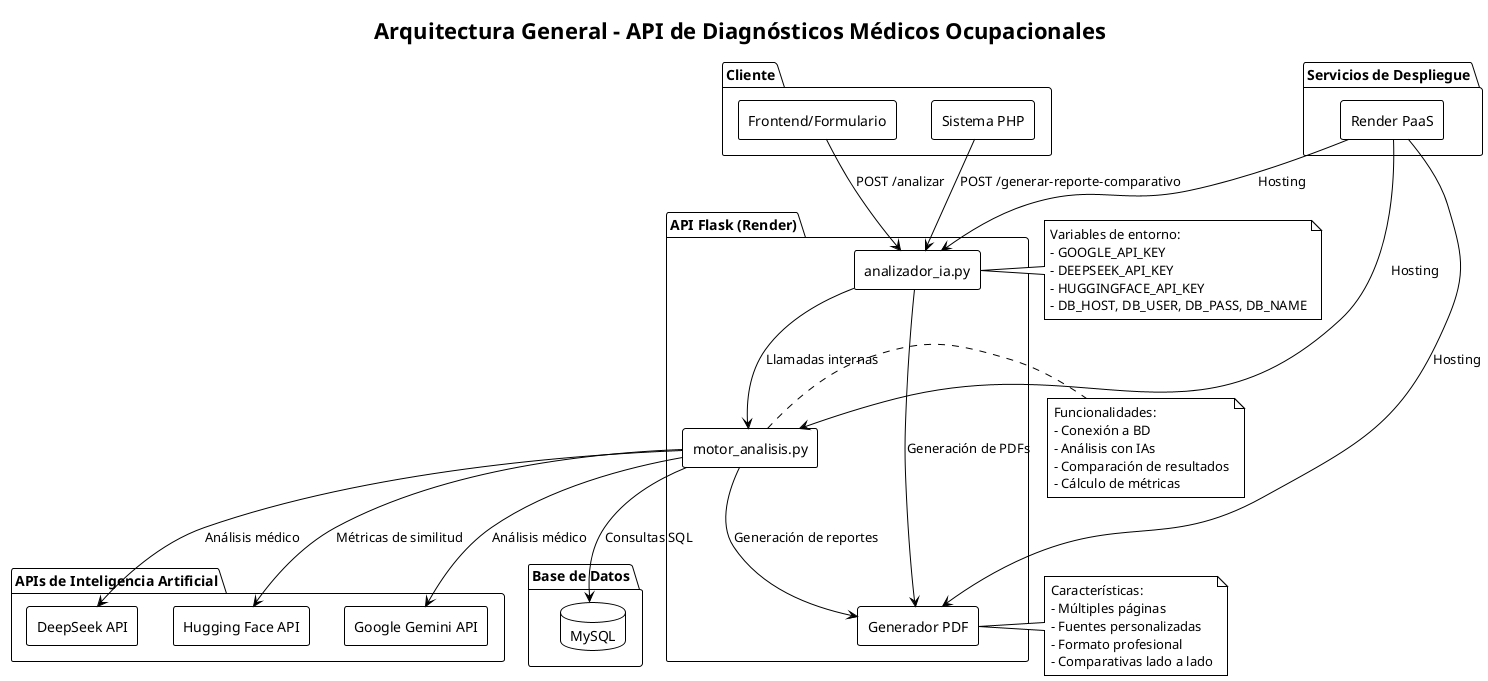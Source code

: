 @startuml Arquitectura General del Sistema
!theme plain
skinparam backgroundColor #FFFFFF
skinparam componentStyle rectangle

title Arquitectura General - API de Diagnósticos Médicos Ocupacionales

package "Cliente" {
    [Frontend/Formulario] as frontend
    [Sistema PHP] as php
}

package "API Flask (Render)" {
    [analizador_ia.py] as api
    [motor_analisis.py] as motor
    [Generador PDF] as pdf_gen
}

package "APIs de Inteligencia Artificial" {
    [Google Gemini API] as gemini
    [DeepSeek API] as deepseek
    [Hugging Face API] as huggingface
}

package "Base de Datos" {
    database "MySQL" as db
}

package "Servicios de Despliegue" {
    [Render PaaS] as render
}

' Conexiones principales
frontend --> api : POST /analizar
php --> api : POST /generar-reporte-comparativo
api --> motor : Llamadas internas
motor --> db : Consultas SQL
motor --> gemini : Análisis médico
motor --> deepseek : Análisis médico
motor --> huggingface : Métricas de similitud
motor --> pdf_gen : Generación de reportes
api --> pdf_gen : Generación de PDFs

' Despliegue
render --> api : Hosting
render --> motor : Hosting
render --> pdf_gen : Hosting

' Variables de entorno
note right of api
Variables de entorno:
- GOOGLE_API_KEY
- DEEPSEEK_API_KEY
- HUGGINGFACE_API_KEY
- DB_HOST, DB_USER, DB_PASS, DB_NAME
end note

note right of motor
Funcionalidades:
- Conexión a BD
- Análisis con IAs
- Comparación de resultados
- Cálculo de métricas
end note

note right of pdf_gen
Características:
- Múltiples páginas
- Fuentes personalizadas
- Formato profesional
- Comparativas lado a lado
end note

@enduml


